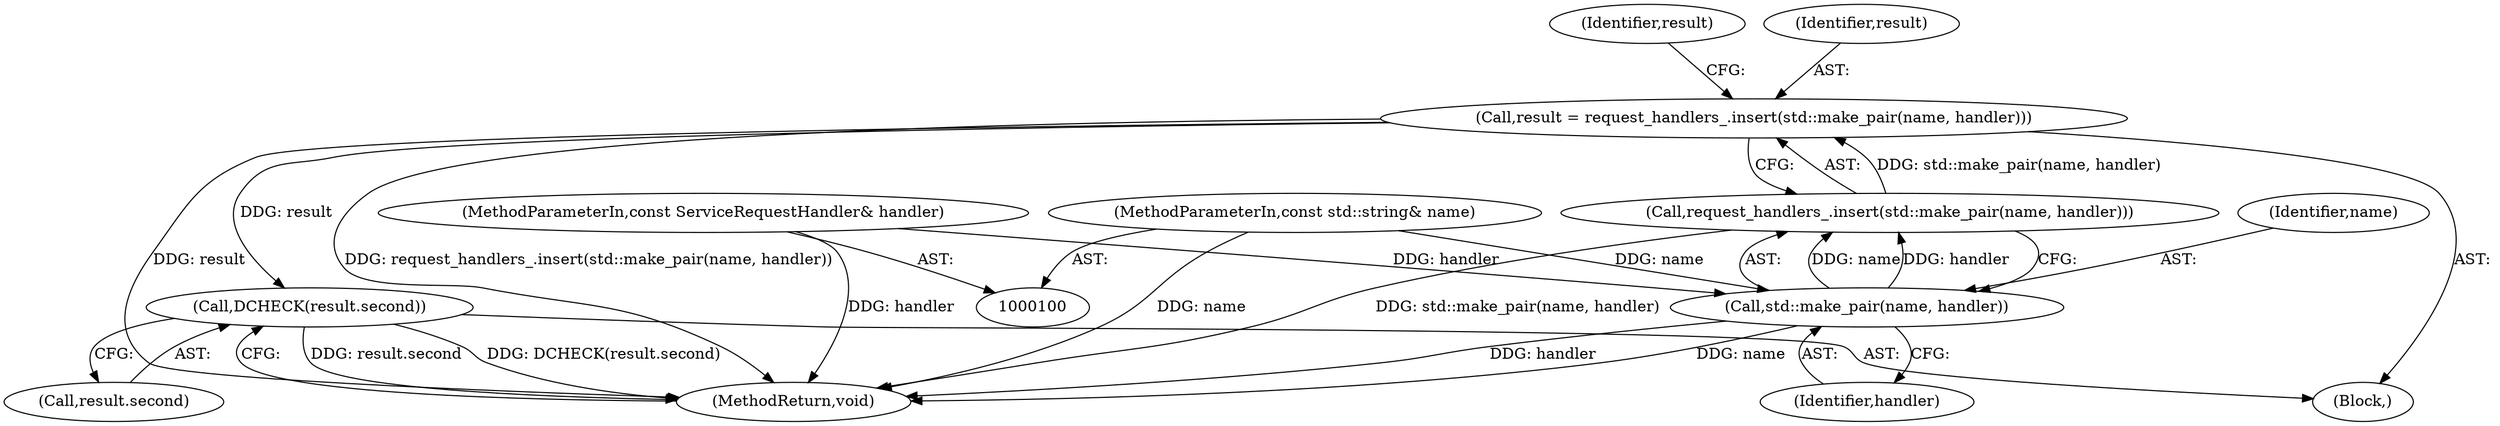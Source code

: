 digraph "1_Chrome_bc1f34b9be509f1404f0bb1ba1947614d5f0bcd1_4@del" {
"1000113" [label="(Call,DCHECK(result.second))"];
"1000107" [label="(Call,result = request_handlers_.insert(std::make_pair(name, handler)))"];
"1000109" [label="(Call,request_handlers_.insert(std::make_pair(name, handler)))"];
"1000110" [label="(Call,std::make_pair(name, handler))"];
"1000101" [label="(MethodParameterIn,const std::string& name)"];
"1000102" [label="(MethodParameterIn,const ServiceRequestHandler& handler)"];
"1000115" [label="(Identifier,result)"];
"1000102" [label="(MethodParameterIn,const ServiceRequestHandler& handler)"];
"1000111" [label="(Identifier,name)"];
"1000117" [label="(MethodReturn,void)"];
"1000107" [label="(Call,result = request_handlers_.insert(std::make_pair(name, handler)))"];
"1000114" [label="(Call,result.second)"];
"1000103" [label="(Block,)"];
"1000108" [label="(Identifier,result)"];
"1000113" [label="(Call,DCHECK(result.second))"];
"1000109" [label="(Call,request_handlers_.insert(std::make_pair(name, handler)))"];
"1000110" [label="(Call,std::make_pair(name, handler))"];
"1000112" [label="(Identifier,handler)"];
"1000101" [label="(MethodParameterIn,const std::string& name)"];
"1000113" -> "1000103"  [label="AST: "];
"1000113" -> "1000114"  [label="CFG: "];
"1000114" -> "1000113"  [label="AST: "];
"1000117" -> "1000113"  [label="CFG: "];
"1000113" -> "1000117"  [label="DDG: result.second"];
"1000113" -> "1000117"  [label="DDG: DCHECK(result.second)"];
"1000107" -> "1000113"  [label="DDG: result"];
"1000107" -> "1000103"  [label="AST: "];
"1000107" -> "1000109"  [label="CFG: "];
"1000108" -> "1000107"  [label="AST: "];
"1000109" -> "1000107"  [label="AST: "];
"1000115" -> "1000107"  [label="CFG: "];
"1000107" -> "1000117"  [label="DDG: result"];
"1000107" -> "1000117"  [label="DDG: request_handlers_.insert(std::make_pair(name, handler))"];
"1000109" -> "1000107"  [label="DDG: std::make_pair(name, handler)"];
"1000109" -> "1000110"  [label="CFG: "];
"1000110" -> "1000109"  [label="AST: "];
"1000109" -> "1000117"  [label="DDG: std::make_pair(name, handler)"];
"1000110" -> "1000109"  [label="DDG: name"];
"1000110" -> "1000109"  [label="DDG: handler"];
"1000110" -> "1000112"  [label="CFG: "];
"1000111" -> "1000110"  [label="AST: "];
"1000112" -> "1000110"  [label="AST: "];
"1000110" -> "1000117"  [label="DDG: name"];
"1000110" -> "1000117"  [label="DDG: handler"];
"1000101" -> "1000110"  [label="DDG: name"];
"1000102" -> "1000110"  [label="DDG: handler"];
"1000101" -> "1000100"  [label="AST: "];
"1000101" -> "1000117"  [label="DDG: name"];
"1000102" -> "1000100"  [label="AST: "];
"1000102" -> "1000117"  [label="DDG: handler"];
}
